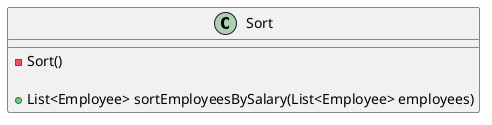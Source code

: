 @startuml
'https://plantuml.com/class-diagram

class Sort {
    -Sort()

    +List<Employee> sortEmployeesBySalary(List<Employee> employees)
}

@enduml